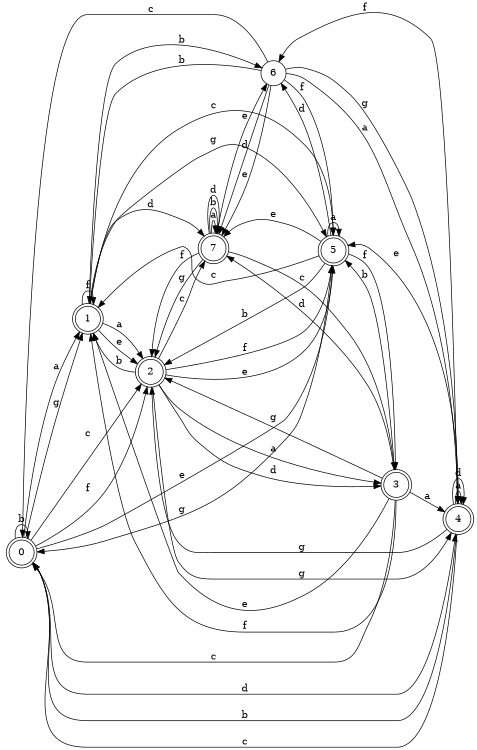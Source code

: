 digraph n7_4 {
__start0 [label="" shape="none"];

rankdir=LR;
size="8,5";

s0 [style="rounded,filled", color="black", fillcolor="white" shape="doublecircle", label="0"];
s1 [style="rounded,filled", color="black", fillcolor="white" shape="doublecircle", label="1"];
s2 [style="rounded,filled", color="black", fillcolor="white" shape="doublecircle", label="2"];
s3 [style="rounded,filled", color="black", fillcolor="white" shape="doublecircle", label="3"];
s4 [style="rounded,filled", color="black", fillcolor="white" shape="doublecircle", label="4"];
s5 [style="rounded,filled", color="black", fillcolor="white" shape="doublecircle", label="5"];
s6 [style="filled", color="black", fillcolor="white" shape="circle", label="6"];
s7 [style="rounded,filled", color="black", fillcolor="white" shape="doublecircle", label="7"];
s0 -> s1 [label="a"];
s0 -> s0 [label="b"];
s0 -> s2 [label="c"];
s0 -> s4 [label="d"];
s0 -> s5 [label="e"];
s0 -> s2 [label="f"];
s0 -> s1 [label="g"];
s1 -> s2 [label="a"];
s1 -> s6 [label="b"];
s1 -> s5 [label="c"];
s1 -> s7 [label="d"];
s1 -> s2 [label="e"];
s1 -> s1 [label="f"];
s1 -> s5 [label="g"];
s2 -> s3 [label="a"];
s2 -> s1 [label="b"];
s2 -> s7 [label="c"];
s2 -> s3 [label="d"];
s2 -> s5 [label="e"];
s2 -> s5 [label="f"];
s2 -> s4 [label="g"];
s3 -> s4 [label="a"];
s3 -> s5 [label="b"];
s3 -> s0 [label="c"];
s3 -> s7 [label="d"];
s3 -> s1 [label="e"];
s3 -> s1 [label="f"];
s3 -> s2 [label="g"];
s4 -> s4 [label="a"];
s4 -> s0 [label="b"];
s4 -> s0 [label="c"];
s4 -> s4 [label="d"];
s4 -> s5 [label="e"];
s4 -> s6 [label="f"];
s4 -> s2 [label="g"];
s5 -> s5 [label="a"];
s5 -> s2 [label="b"];
s5 -> s1 [label="c"];
s5 -> s6 [label="d"];
s5 -> s7 [label="e"];
s5 -> s3 [label="f"];
s5 -> s0 [label="g"];
s6 -> s4 [label="a"];
s6 -> s1 [label="b"];
s6 -> s0 [label="c"];
s6 -> s7 [label="d"];
s6 -> s7 [label="e"];
s6 -> s5 [label="f"];
s6 -> s4 [label="g"];
s7 -> s7 [label="a"];
s7 -> s7 [label="b"];
s7 -> s3 [label="c"];
s7 -> s7 [label="d"];
s7 -> s6 [label="e"];
s7 -> s2 [label="f"];
s7 -> s2 [label="g"];

}